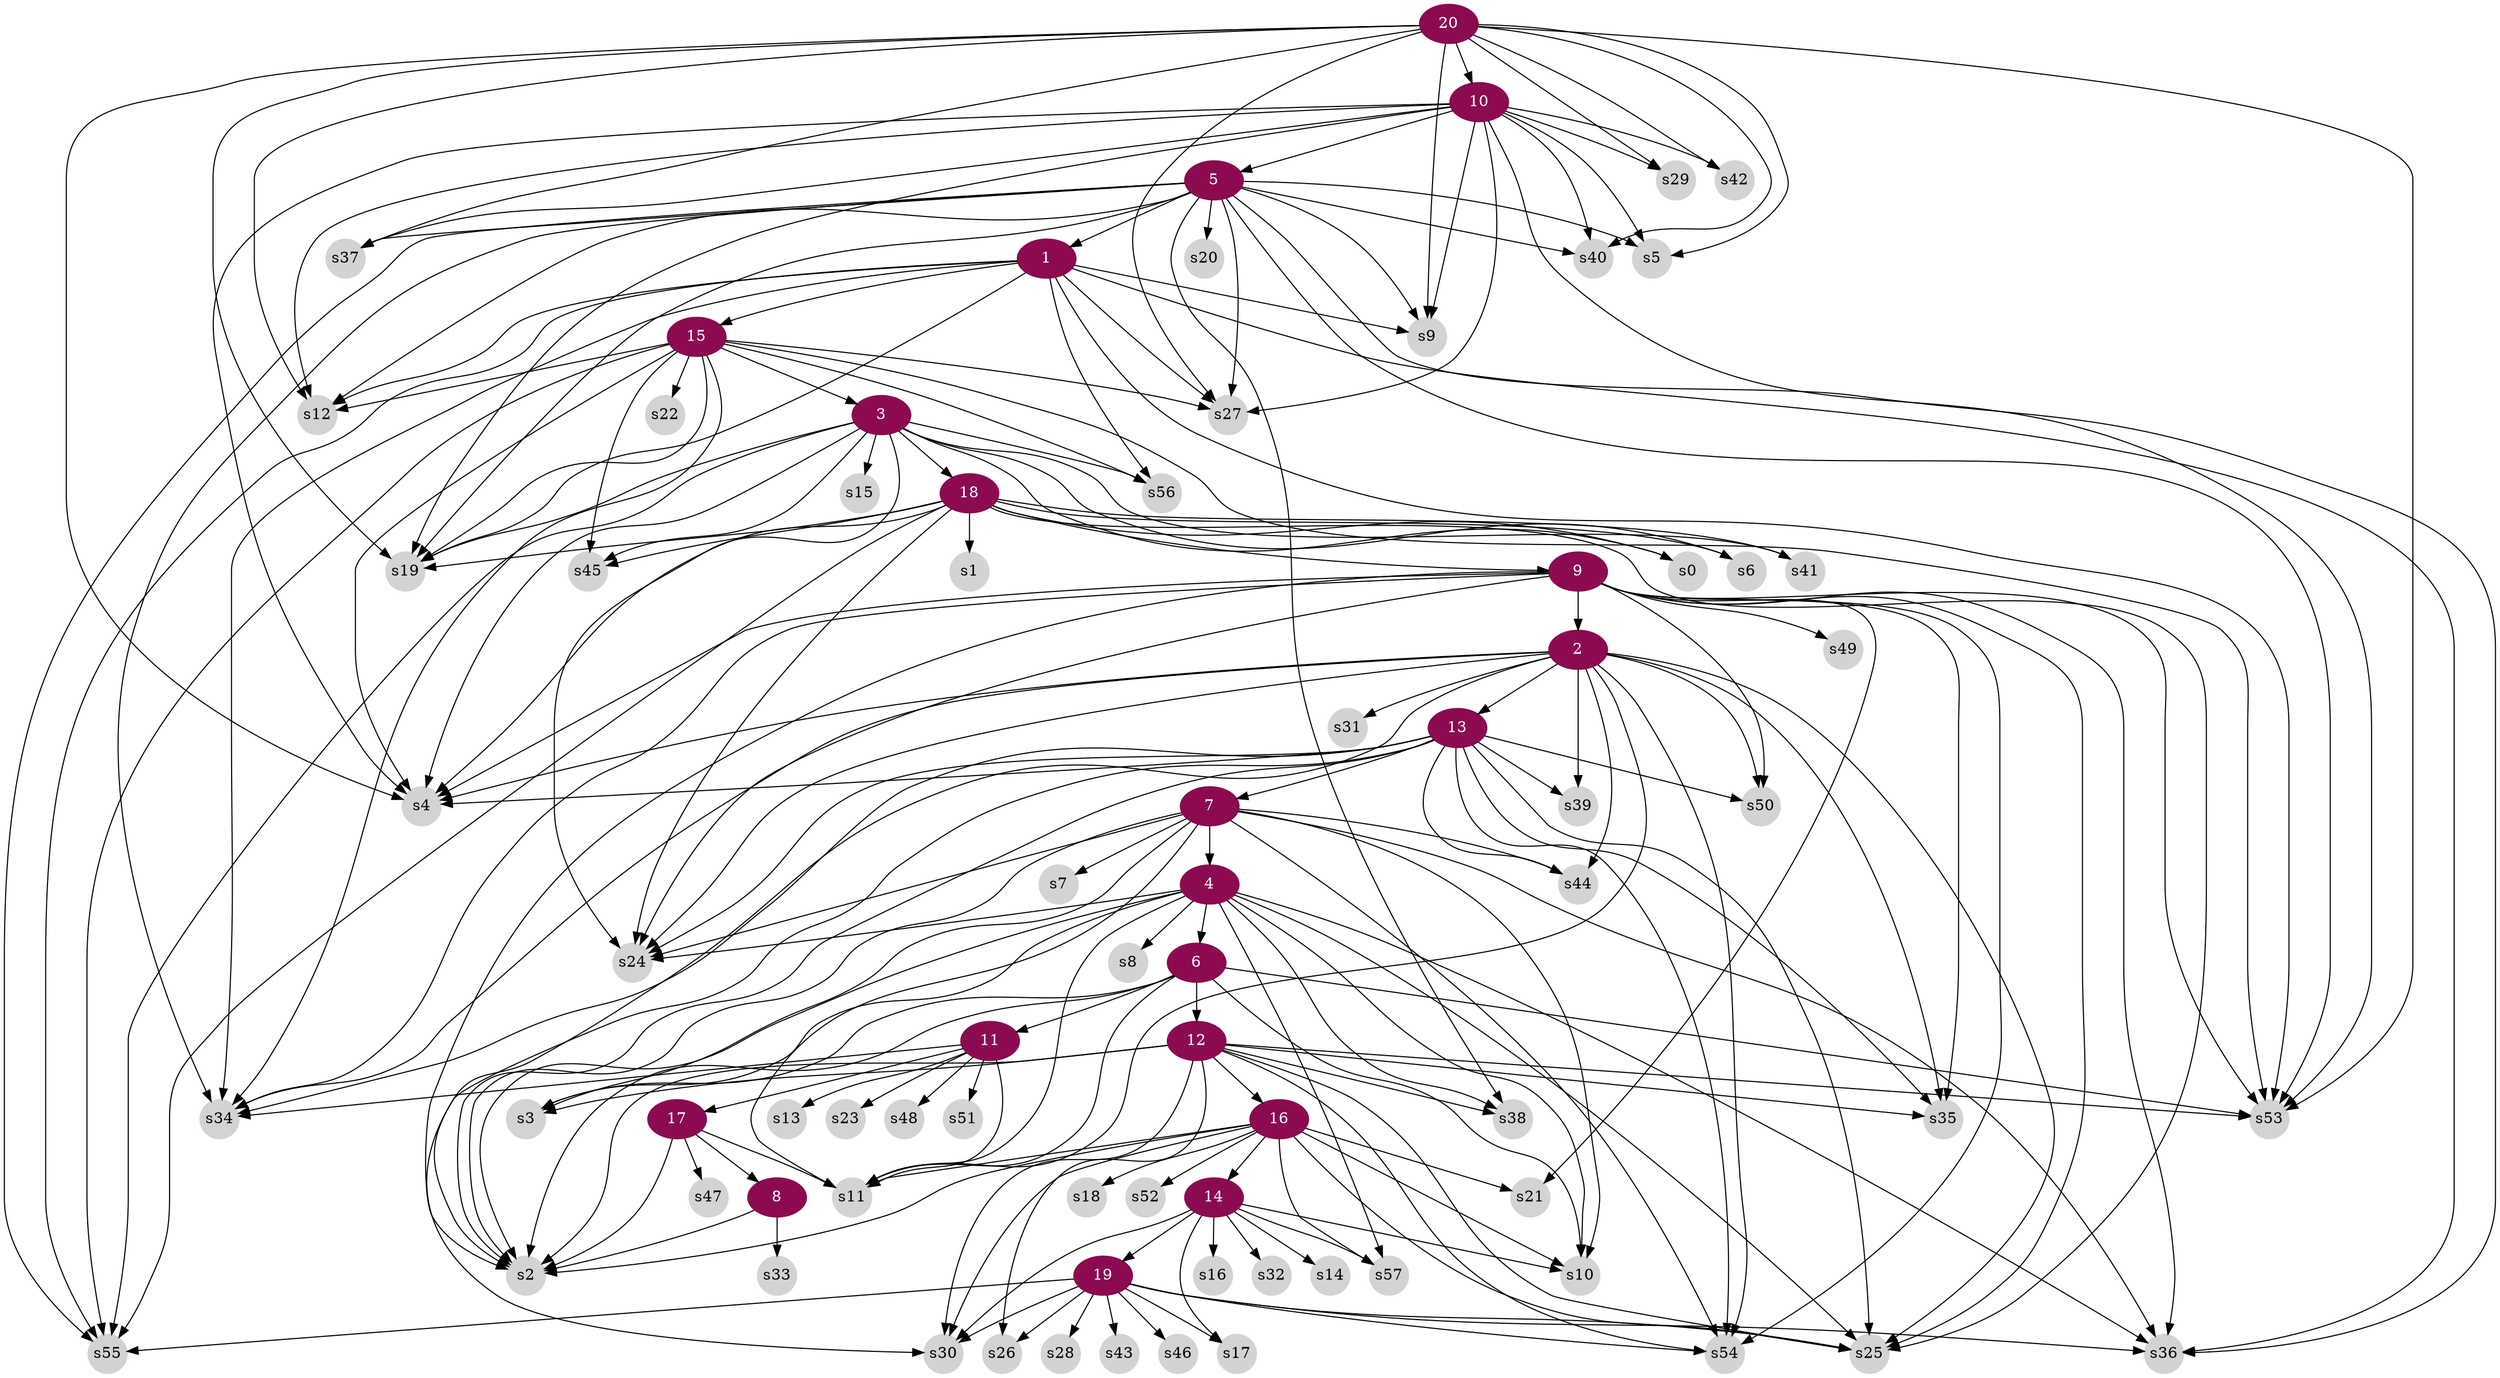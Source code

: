 digraph g{
node [color=deeppink4, style=filled, fontcolor=white];	
5 -> 1;
9 -> 2;
15 -> 3;
7 -> 4;
10 -> 5;
4 -> 6;
13 -> 7;
17 -> 8;
18 -> 9;
20 -> 10;
6 -> 11;
6 -> 12;
2 -> 13;
16 -> 14;
1 -> 15;
12 -> 16;
11 -> 17;
3 -> 18;
14 -> 19;
node [color=lightgrey, style=filled, fontcolor=black, shape=circle, fixedsize=true];  
1 -> s9;
1 -> s12;
1 -> s19;
1 -> s27;
1 -> s34;
1 -> s36;
1 -> s53;
1 -> s55;
1 -> s56;
2 -> s2;
2 -> s4;
2 -> s11;
2 -> s24;
2 -> s25;
2 -> s31;
2 -> s34;
2 -> s35;
2 -> s39;
2 -> s44;
2 -> s50;
2 -> s54;
3 -> s0;
3 -> s4;
3 -> s6;
3 -> s15;
3 -> s19;
3 -> s24;
3 -> s41;
3 -> s45;
3 -> s55;
3 -> s56;
4 -> s2;
4 -> s3;
4 -> s8;
4 -> s10;
4 -> s11;
4 -> s24;
4 -> s25;
4 -> s36;
4 -> s38;
4 -> s57;
5 -> s5;
5 -> s9;
5 -> s12;
5 -> s19;
5 -> s20;
5 -> s27;
5 -> s34;
5 -> s36;
5 -> s37;
5 -> s38;
5 -> s40;
5 -> s53;
5 -> s55;
6 -> s2;
6 -> s3;
6 -> s10;
6 -> s11;
6 -> s53;
7 -> s2;
7 -> s3;
7 -> s7;
7 -> s10;
7 -> s11;
7 -> s24;
7 -> s36;
7 -> s44;
7 -> s54;
8 -> s2;
8 -> s33;
9 -> s2;
9 -> s4;
9 -> s21;
9 -> s24;
9 -> s25;
9 -> s34;
9 -> s35;
9 -> s36;
9 -> s49;
9 -> s50;
9 -> s53;
9 -> s54;
10 -> s4;
10 -> s5;
10 -> s9;
10 -> s12;
10 -> s19;
10 -> s27;
10 -> s29;
10 -> s37;
10 -> s40;
10 -> s42;
10 -> s53;
11 -> s11;
11 -> s13;
11 -> s23;
11 -> s34;
11 -> s48;
11 -> s51;
12 -> s2;
12 -> s3;
12 -> s25;
12 -> s26;
12 -> s30;
12 -> s35;
12 -> s38;
12 -> s53;
12 -> s54;
13 -> s2;
13 -> s4;
13 -> s24;
13 -> s25;
13 -> s30;
13 -> s34;
13 -> s35;
13 -> s39;
13 -> s44;
13 -> s50;
13 -> s54;
14 -> s10;
14 -> s14;
14 -> s16;
14 -> s17;
14 -> s30;
14 -> s32;
14 -> s57;
15 -> s4;
15 -> s12;
15 -> s19;
15 -> s22;
15 -> s27;
15 -> s34;
15 -> s45;
15 -> s53;
15 -> s55;
15 -> s56;
16 -> s2;
16 -> s10;
16 -> s11;
16 -> s18;
16 -> s21;
16 -> s25;
16 -> s30;
16 -> s52;
16 -> s57;
17 -> s2;
17 -> s11;
17 -> s47;
18 -> s0;
18 -> s1;
18 -> s4;
18 -> s6;
18 -> s19;
18 -> s24;
18 -> s25;
18 -> s41;
18 -> s45;
18 -> s55;
19 -> s17;
19 -> s25;
19 -> s26;
19 -> s28;
19 -> s30;
19 -> s36;
19 -> s43;
19 -> s46;
19 -> s54;
19 -> s55;
20 -> s4;
20 -> s5;
20 -> s9;
20 -> s12;
20 -> s19;
20 -> s27;
20 -> s29;
20 -> s37;
20 -> s40;
20 -> s42;
20 -> s53;
}
